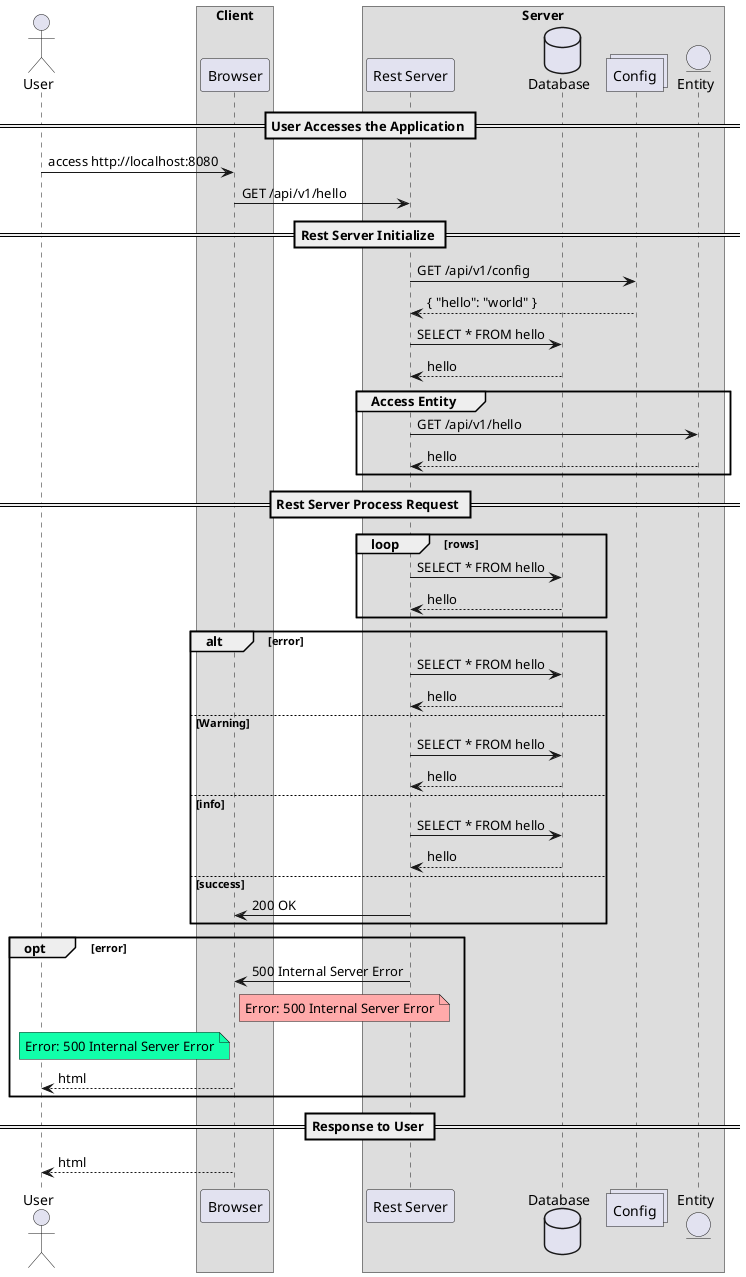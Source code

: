 @startuml ttt
actor User
box "Client"
participant "Browser" as B
end box
box Server
participant "Rest Server" as RS
database "Database" as DB
collections "Config" as C
entity "Entity" as E
end box

== User Accesses the Application ==
User -> B : access http://localhost:8080
B -> RS : GET /api/v1/hello

== Rest Server Initialize ==
RS -> C : GET /api/v1/config
C --> RS : { "hello": "world" }
RS -> DB : SELECT * FROM hello
DB --> RS : hello

group Access Entity
    RS -> E : GET /api/v1/hello
    E --> RS : hello
end group

== Rest Server Process Request ==
loop rows
    RS -> DB : SELECT * FROM hello
    DB --> RS : hello
end loop

alt error
    RS -> DB : SELECT * FROM hello
    DB --> RS : hello
else Warning
    RS -> DB : SELECT * FROM hello
    DB --> RS : hello
else info
    RS -> DB : SELECT * FROM hello
    DB --> RS : hello
else success
    RS -> B : 200 OK
end else

opt error
    RS -> B : 500 Internal Server Error
    note right of B #FFAAAA
        Error: 500 Internal Server Error
    end note
    note left of B #11FFAA
        Error: 500 Internal Server Error
    end note
    B --> User : html
end opt

== Response to User ==
B --> User : html


@enduml